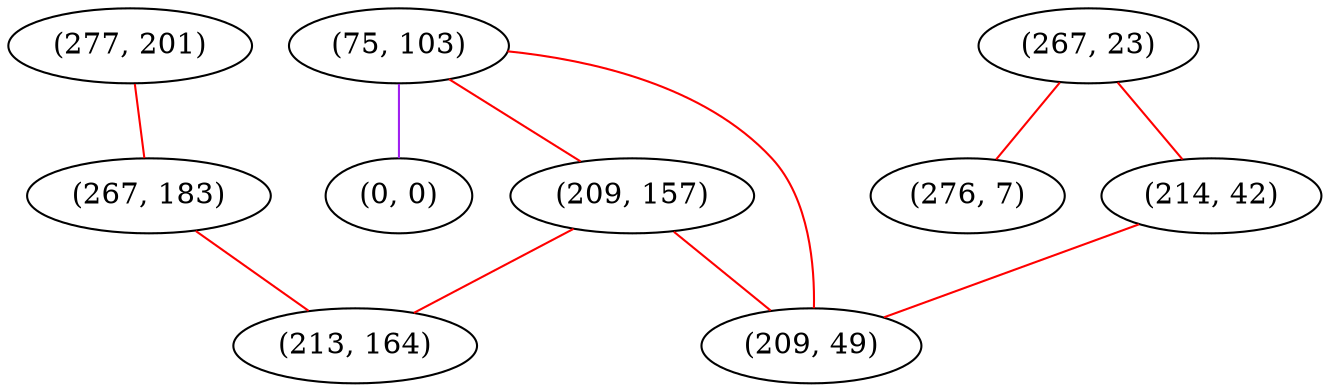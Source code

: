 graph "" {
"(75, 103)";
"(277, 201)";
"(0, 0)";
"(267, 183)";
"(209, 157)";
"(213, 164)";
"(267, 23)";
"(276, 7)";
"(214, 42)";
"(209, 49)";
"(75, 103)" -- "(209, 157)"  [color=red, key=0, weight=1];
"(75, 103)" -- "(0, 0)"  [color=purple, key=0, weight=4];
"(75, 103)" -- "(209, 49)"  [color=red, key=0, weight=1];
"(277, 201)" -- "(267, 183)"  [color=red, key=0, weight=1];
"(267, 183)" -- "(213, 164)"  [color=red, key=0, weight=1];
"(209, 157)" -- "(213, 164)"  [color=red, key=0, weight=1];
"(209, 157)" -- "(209, 49)"  [color=red, key=0, weight=1];
"(267, 23)" -- "(276, 7)"  [color=red, key=0, weight=1];
"(267, 23)" -- "(214, 42)"  [color=red, key=0, weight=1];
"(214, 42)" -- "(209, 49)"  [color=red, key=0, weight=1];
}
